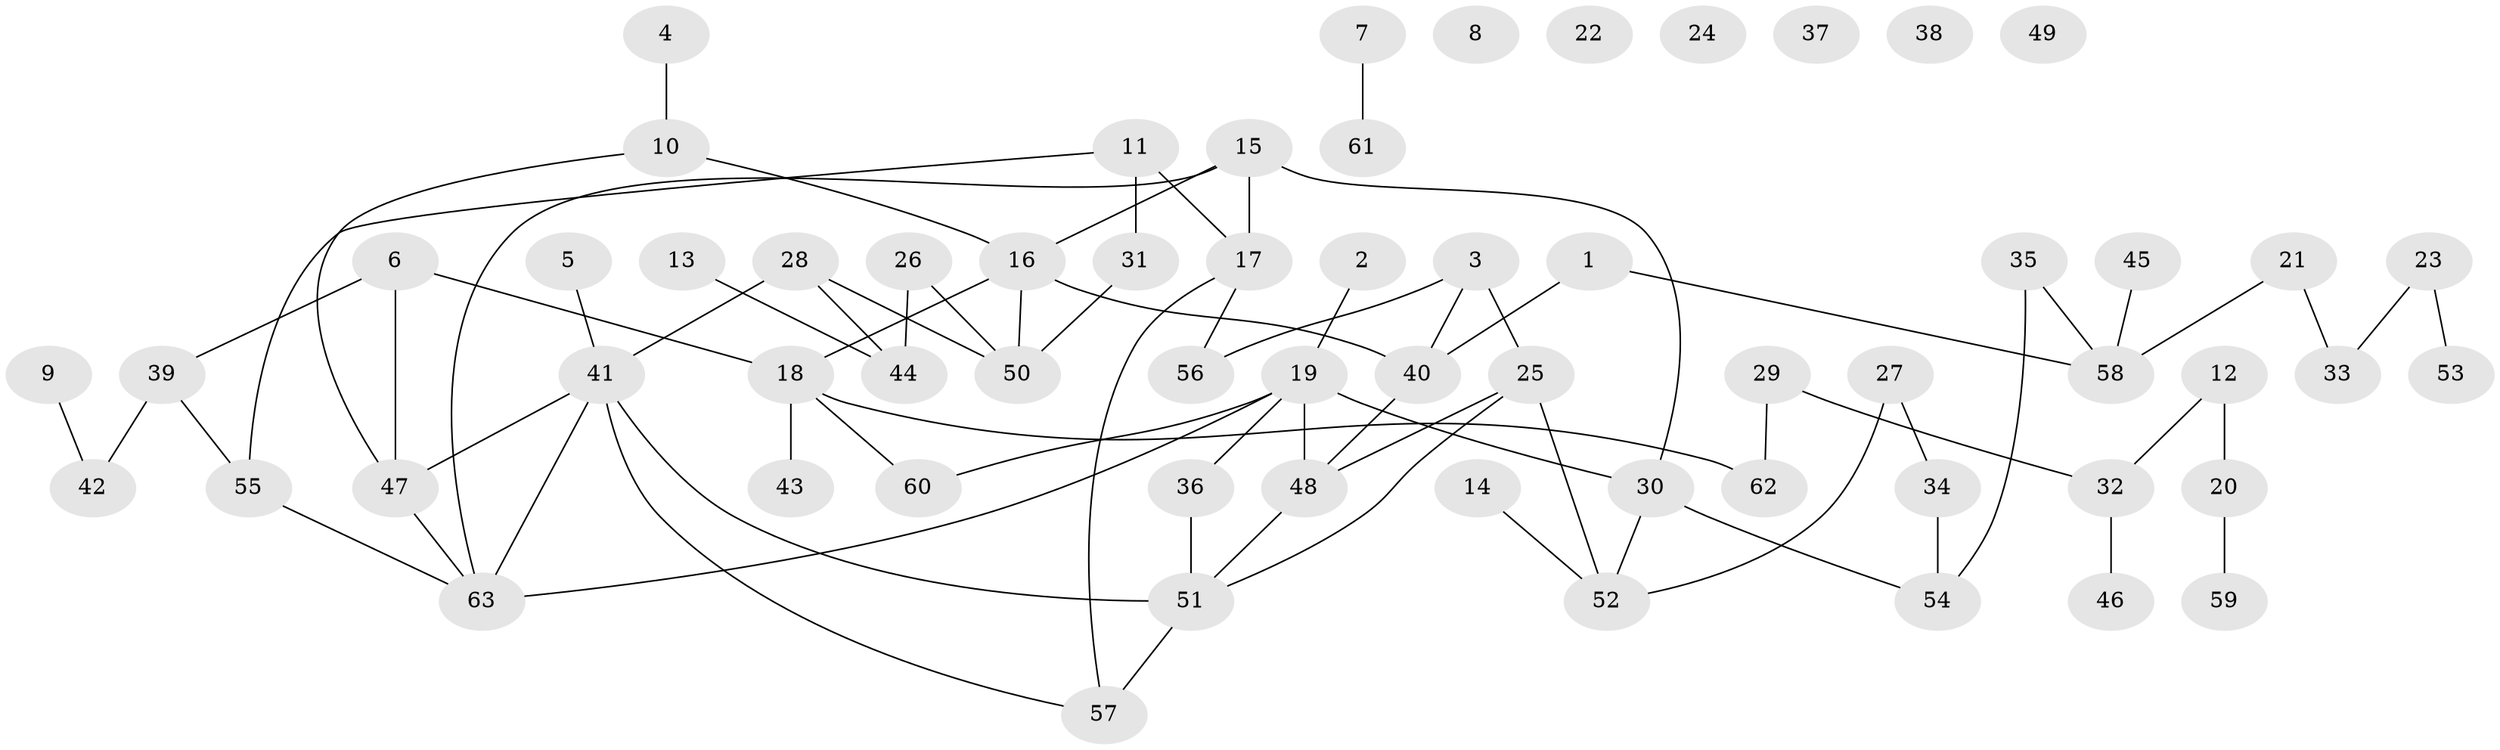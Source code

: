 // coarse degree distribution, {7: 0.038461538461538464, 5: 0.11538461538461539, 2: 0.19230769230769232, 4: 0.23076923076923078, 1: 0.23076923076923078, 8: 0.038461538461538464, 3: 0.15384615384615385}
// Generated by graph-tools (version 1.1) at 2025/48/03/04/25 22:48:00]
// undirected, 63 vertices, 76 edges
graph export_dot {
  node [color=gray90,style=filled];
  1;
  2;
  3;
  4;
  5;
  6;
  7;
  8;
  9;
  10;
  11;
  12;
  13;
  14;
  15;
  16;
  17;
  18;
  19;
  20;
  21;
  22;
  23;
  24;
  25;
  26;
  27;
  28;
  29;
  30;
  31;
  32;
  33;
  34;
  35;
  36;
  37;
  38;
  39;
  40;
  41;
  42;
  43;
  44;
  45;
  46;
  47;
  48;
  49;
  50;
  51;
  52;
  53;
  54;
  55;
  56;
  57;
  58;
  59;
  60;
  61;
  62;
  63;
  1 -- 40;
  1 -- 58;
  2 -- 19;
  3 -- 25;
  3 -- 40;
  3 -- 56;
  4 -- 10;
  5 -- 41;
  6 -- 18;
  6 -- 39;
  6 -- 47;
  7 -- 61;
  9 -- 42;
  10 -- 16;
  10 -- 47;
  11 -- 17;
  11 -- 31;
  11 -- 55;
  12 -- 20;
  12 -- 32;
  13 -- 44;
  14 -- 52;
  15 -- 16;
  15 -- 17;
  15 -- 30;
  15 -- 63;
  16 -- 18;
  16 -- 40;
  16 -- 50;
  17 -- 56;
  17 -- 57;
  18 -- 43;
  18 -- 60;
  18 -- 62;
  19 -- 30;
  19 -- 36;
  19 -- 48;
  19 -- 60;
  19 -- 63;
  20 -- 59;
  21 -- 33;
  21 -- 58;
  23 -- 33;
  23 -- 53;
  25 -- 48;
  25 -- 51;
  25 -- 52;
  26 -- 44;
  26 -- 50;
  27 -- 34;
  27 -- 52;
  28 -- 41;
  28 -- 44;
  28 -- 50;
  29 -- 32;
  29 -- 62;
  30 -- 52;
  30 -- 54;
  31 -- 50;
  32 -- 46;
  34 -- 54;
  35 -- 54;
  35 -- 58;
  36 -- 51;
  39 -- 42;
  39 -- 55;
  40 -- 48;
  41 -- 47;
  41 -- 51;
  41 -- 57;
  41 -- 63;
  45 -- 58;
  47 -- 63;
  48 -- 51;
  51 -- 57;
  55 -- 63;
}

